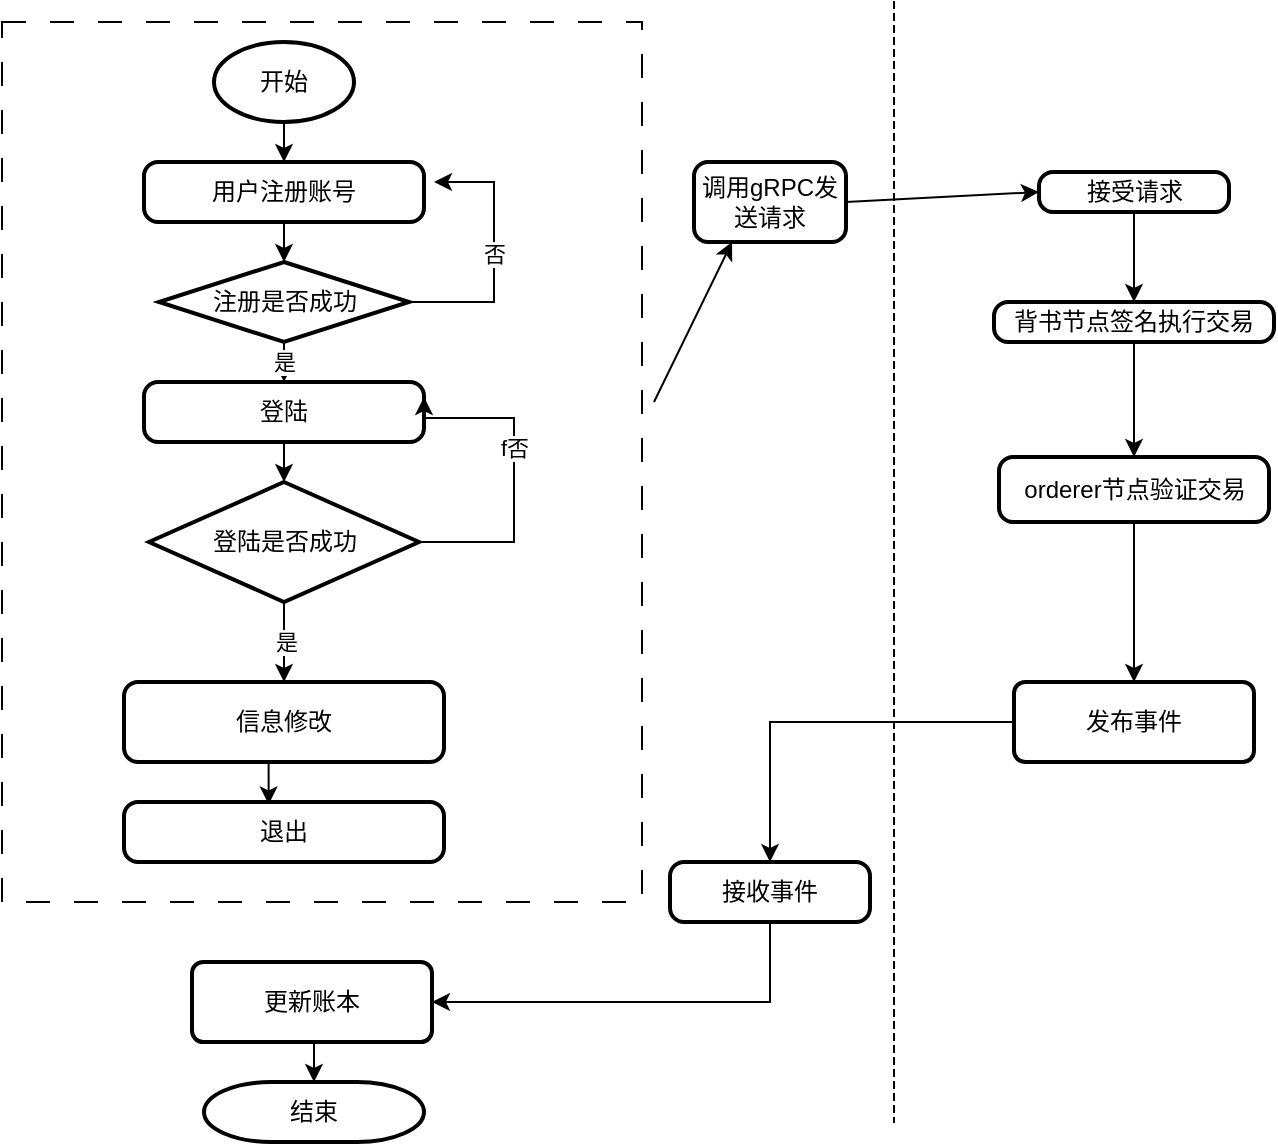 <mxfile version="21.0.10" type="github">
  <diagram name="第 1 页" id="_f3VkZfK49SJIdvqv1PQ">
    <mxGraphModel dx="711" dy="535" grid="1" gridSize="10" guides="1" tooltips="1" connect="1" arrows="1" fold="1" page="1" pageScale="1" pageWidth="827" pageHeight="1169" math="0" shadow="0">
      <root>
        <mxCell id="0" />
        <mxCell id="1" parent="0" />
        <mxCell id="49JFHJjCyomQYpKsZIVs-29" value="" style="verticalLabelPosition=bottom;verticalAlign=top;html=1;shape=mxgraph.basic.rect;fillColor2=none;strokeWidth=1;size=20;indent=5;dashed=1;dashPattern=12 12;" vertex="1" parent="1">
          <mxGeometry x="94" y="30" width="320" height="440" as="geometry" />
        </mxCell>
        <mxCell id="49JFHJjCyomQYpKsZIVs-5" style="edgeStyle=orthogonalEdgeStyle;rounded=0;orthogonalLoop=1;jettySize=auto;html=1;exitX=0.5;exitY=1;exitDx=0;exitDy=0;exitPerimeter=0;entryX=0.5;entryY=0;entryDx=0;entryDy=0;" edge="1" parent="1" source="49JFHJjCyomQYpKsZIVs-1" target="49JFHJjCyomQYpKsZIVs-2">
          <mxGeometry relative="1" as="geometry" />
        </mxCell>
        <mxCell id="49JFHJjCyomQYpKsZIVs-1" value="开始" style="strokeWidth=2;html=1;shape=mxgraph.flowchart.start_1;whiteSpace=wrap;" vertex="1" parent="1">
          <mxGeometry x="200" y="40" width="70" height="40" as="geometry" />
        </mxCell>
        <mxCell id="49JFHJjCyomQYpKsZIVs-6" style="edgeStyle=orthogonalEdgeStyle;rounded=0;orthogonalLoop=1;jettySize=auto;html=1;exitX=0.5;exitY=1;exitDx=0;exitDy=0;entryX=0.5;entryY=0;entryDx=0;entryDy=0;entryPerimeter=0;" edge="1" parent="1" source="49JFHJjCyomQYpKsZIVs-2" target="49JFHJjCyomQYpKsZIVs-3">
          <mxGeometry relative="1" as="geometry" />
        </mxCell>
        <mxCell id="49JFHJjCyomQYpKsZIVs-2" value="用户注册账号" style="rounded=1;whiteSpace=wrap;html=1;absoluteArcSize=1;arcSize=14;strokeWidth=2;" vertex="1" parent="1">
          <mxGeometry x="165" y="100" width="140" height="30" as="geometry" />
        </mxCell>
        <mxCell id="49JFHJjCyomQYpKsZIVs-10" value="是" style="edgeStyle=orthogonalEdgeStyle;rounded=0;orthogonalLoop=1;jettySize=auto;html=1;exitX=0.5;exitY=1;exitDx=0;exitDy=0;exitPerimeter=0;entryX=0.5;entryY=0;entryDx=0;entryDy=0;" edge="1" parent="1" source="49JFHJjCyomQYpKsZIVs-3" target="49JFHJjCyomQYpKsZIVs-8">
          <mxGeometry relative="1" as="geometry" />
        </mxCell>
        <mxCell id="49JFHJjCyomQYpKsZIVs-15" value="否" style="edgeStyle=orthogonalEdgeStyle;rounded=0;orthogonalLoop=1;jettySize=auto;html=1;exitX=1;exitY=0.5;exitDx=0;exitDy=0;exitPerimeter=0;" edge="1" parent="1" source="49JFHJjCyomQYpKsZIVs-3">
          <mxGeometry relative="1" as="geometry">
            <mxPoint x="310" y="110" as="targetPoint" />
            <Array as="points">
              <mxPoint x="340" y="170" />
              <mxPoint x="340" y="110" />
            </Array>
          </mxGeometry>
        </mxCell>
        <mxCell id="49JFHJjCyomQYpKsZIVs-3" value="注册是否成功" style="strokeWidth=2;html=1;shape=mxgraph.flowchart.decision;whiteSpace=wrap;" vertex="1" parent="1">
          <mxGeometry x="172.5" y="150" width="125" height="40" as="geometry" />
        </mxCell>
        <mxCell id="49JFHJjCyomQYpKsZIVs-11" style="edgeStyle=orthogonalEdgeStyle;rounded=0;orthogonalLoop=1;jettySize=auto;html=1;exitX=0.5;exitY=1;exitDx=0;exitDy=0;entryX=0.5;entryY=0;entryDx=0;entryDy=0;entryPerimeter=0;" edge="1" parent="1" source="49JFHJjCyomQYpKsZIVs-8" target="49JFHJjCyomQYpKsZIVs-9">
          <mxGeometry relative="1" as="geometry" />
        </mxCell>
        <mxCell id="49JFHJjCyomQYpKsZIVs-8" value="登陆" style="rounded=1;whiteSpace=wrap;html=1;absoluteArcSize=1;arcSize=14;strokeWidth=2;" vertex="1" parent="1">
          <mxGeometry x="165" y="210" width="140" height="30" as="geometry" />
        </mxCell>
        <mxCell id="49JFHJjCyomQYpKsZIVs-13" value="是" style="edgeStyle=orthogonalEdgeStyle;rounded=0;orthogonalLoop=1;jettySize=auto;html=1;" edge="1" parent="1" source="49JFHJjCyomQYpKsZIVs-9">
          <mxGeometry relative="1" as="geometry">
            <mxPoint x="235" y="360" as="targetPoint" />
          </mxGeometry>
        </mxCell>
        <mxCell id="49JFHJjCyomQYpKsZIVs-18" value="f否" style="edgeStyle=orthogonalEdgeStyle;rounded=0;orthogonalLoop=1;jettySize=auto;html=1;exitX=1;exitY=0.5;exitDx=0;exitDy=0;exitPerimeter=0;entryX=1;entryY=0.25;entryDx=0;entryDy=0;" edge="1" parent="1" source="49JFHJjCyomQYpKsZIVs-9" target="49JFHJjCyomQYpKsZIVs-8">
          <mxGeometry x="0.146" relative="1" as="geometry">
            <Array as="points">
              <mxPoint x="350" y="290" />
              <mxPoint x="350" y="228" />
              <mxPoint x="305" y="228" />
            </Array>
            <mxPoint as="offset" />
          </mxGeometry>
        </mxCell>
        <mxCell id="49JFHJjCyomQYpKsZIVs-9" value="登陆是否成功" style="strokeWidth=2;html=1;shape=mxgraph.flowchart.decision;whiteSpace=wrap;" vertex="1" parent="1">
          <mxGeometry x="167.5" y="260" width="135" height="60" as="geometry" />
        </mxCell>
        <mxCell id="49JFHJjCyomQYpKsZIVs-19" style="edgeStyle=orthogonalEdgeStyle;rounded=0;orthogonalLoop=1;jettySize=auto;html=1;exitX=0.5;exitY=1;exitDx=0;exitDy=0;entryX=0.452;entryY=0.04;entryDx=0;entryDy=0;entryPerimeter=0;" edge="1" parent="1" target="49JFHJjCyomQYpKsZIVs-14">
          <mxGeometry relative="1" as="geometry">
            <mxPoint x="235" y="390" as="sourcePoint" />
          </mxGeometry>
        </mxCell>
        <mxCell id="49JFHJjCyomQYpKsZIVs-14" value="退出" style="rounded=1;whiteSpace=wrap;html=1;absoluteArcSize=1;arcSize=14;strokeWidth=2;" vertex="1" parent="1">
          <mxGeometry x="155" y="420" width="160" height="30" as="geometry" />
        </mxCell>
        <mxCell id="49JFHJjCyomQYpKsZIVs-20" value="" style="shape=partialRectangle;fillColor=none;align=left;verticalAlign=middle;strokeColor=none;spacingLeft=34;rotatable=0;points=[[0,0.5],[1,0.5]];portConstraint=eastwest;dropTarget=0;dashed=1;dashPattern=12 12;" vertex="1" parent="1">
          <mxGeometry x="510" y="20" width="90" height="560" as="geometry" />
        </mxCell>
        <mxCell id="49JFHJjCyomQYpKsZIVs-21" value="" style="shape=partialRectangle;top=0;left=0;bottom=0;fillColor=none;stokeWidth=1;dashed=1;align=left;verticalAlign=middle;spacingLeft=4;spacingRight=4;overflow=hidden;rotatable=0;points=[];portConstraint=eastwest;part=1;" vertex="1" connectable="0" parent="49JFHJjCyomQYpKsZIVs-20">
          <mxGeometry width="30" height="560" as="geometry" />
        </mxCell>
        <mxCell id="49JFHJjCyomQYpKsZIVs-54" style="rounded=0;orthogonalLoop=1;jettySize=auto;html=1;exitX=1;exitY=0.5;exitDx=0;exitDy=0;entryX=0;entryY=0.5;entryDx=0;entryDy=0;" edge="1" parent="1" source="49JFHJjCyomQYpKsZIVs-22" target="49JFHJjCyomQYpKsZIVs-23">
          <mxGeometry relative="1" as="geometry" />
        </mxCell>
        <mxCell id="49JFHJjCyomQYpKsZIVs-22" value="调用gRPC发送请求" style="rounded=1;whiteSpace=wrap;html=1;absoluteArcSize=1;arcSize=14;strokeWidth=2;" vertex="1" parent="1">
          <mxGeometry x="440" y="100" width="76" height="40" as="geometry" />
        </mxCell>
        <mxCell id="49JFHJjCyomQYpKsZIVs-55" style="edgeStyle=orthogonalEdgeStyle;rounded=0;orthogonalLoop=1;jettySize=auto;html=1;exitX=0.5;exitY=1;exitDx=0;exitDy=0;entryX=0.5;entryY=0;entryDx=0;entryDy=0;" edge="1" parent="1" source="49JFHJjCyomQYpKsZIVs-23" target="49JFHJjCyomQYpKsZIVs-24">
          <mxGeometry relative="1" as="geometry" />
        </mxCell>
        <mxCell id="49JFHJjCyomQYpKsZIVs-23" value="接受请求" style="rounded=1;whiteSpace=wrap;html=1;absoluteArcSize=1;arcSize=14;strokeWidth=2;" vertex="1" parent="1">
          <mxGeometry x="612.5" y="105" width="95" height="20" as="geometry" />
        </mxCell>
        <mxCell id="49JFHJjCyomQYpKsZIVs-56" style="edgeStyle=orthogonalEdgeStyle;rounded=0;orthogonalLoop=1;jettySize=auto;html=1;exitX=0.5;exitY=1;exitDx=0;exitDy=0;" edge="1" parent="1" source="49JFHJjCyomQYpKsZIVs-24" target="49JFHJjCyomQYpKsZIVs-25">
          <mxGeometry relative="1" as="geometry" />
        </mxCell>
        <mxCell id="49JFHJjCyomQYpKsZIVs-24" value="背书节点签名执行交易" style="rounded=1;whiteSpace=wrap;html=1;absoluteArcSize=1;arcSize=14;strokeWidth=2;" vertex="1" parent="1">
          <mxGeometry x="590" y="170" width="140" height="20" as="geometry" />
        </mxCell>
        <mxCell id="49JFHJjCyomQYpKsZIVs-25" value="orderer节点验证交易" style="rounded=1;whiteSpace=wrap;html=1;absoluteArcSize=1;arcSize=14;strokeWidth=2;" vertex="1" parent="1">
          <mxGeometry x="592.5" y="247.5" width="135" height="32.5" as="geometry" />
        </mxCell>
        <mxCell id="49JFHJjCyomQYpKsZIVs-58" value="" style="edgeStyle=orthogonalEdgeStyle;rounded=0;orthogonalLoop=1;jettySize=auto;html=1;exitX=0.5;exitY=1;exitDx=0;exitDy=0;" edge="1" parent="1" source="49JFHJjCyomQYpKsZIVs-25" target="49JFHJjCyomQYpKsZIVs-57">
          <mxGeometry relative="1" as="geometry">
            <mxPoint x="655" y="380" as="sourcePoint" />
          </mxGeometry>
        </mxCell>
        <mxCell id="49JFHJjCyomQYpKsZIVs-52" value="信息修改" style="rounded=1;whiteSpace=wrap;html=1;absoluteArcSize=1;arcSize=14;strokeWidth=2;" vertex="1" parent="1">
          <mxGeometry x="155" y="360" width="160" height="40" as="geometry" />
        </mxCell>
        <mxCell id="49JFHJjCyomQYpKsZIVs-53" value="" style="edgeStyle=none;orthogonalLoop=1;jettySize=auto;html=1;rounded=0;entryX=0.25;entryY=1;entryDx=0;entryDy=0;" edge="1" parent="1" target="49JFHJjCyomQYpKsZIVs-22">
          <mxGeometry width="80" relative="1" as="geometry">
            <mxPoint x="420" y="220" as="sourcePoint" />
            <mxPoint x="500" y="220" as="targetPoint" />
            <Array as="points" />
          </mxGeometry>
        </mxCell>
        <mxCell id="49JFHJjCyomQYpKsZIVs-63" style="edgeStyle=orthogonalEdgeStyle;rounded=0;orthogonalLoop=1;jettySize=auto;html=1;exitX=0;exitY=0.5;exitDx=0;exitDy=0;" edge="1" parent="1" source="49JFHJjCyomQYpKsZIVs-57" target="49JFHJjCyomQYpKsZIVs-62">
          <mxGeometry relative="1" as="geometry" />
        </mxCell>
        <mxCell id="49JFHJjCyomQYpKsZIVs-57" value="发布事件" style="rounded=1;whiteSpace=wrap;html=1;arcSize=14;strokeWidth=2;" vertex="1" parent="1">
          <mxGeometry x="600" y="360" width="120" height="40" as="geometry" />
        </mxCell>
        <mxCell id="49JFHJjCyomQYpKsZIVs-69" style="edgeStyle=orthogonalEdgeStyle;rounded=0;orthogonalLoop=1;jettySize=auto;html=1;exitX=0.5;exitY=1;exitDx=0;exitDy=0;entryX=1;entryY=0.5;entryDx=0;entryDy=0;" edge="1" parent="1" source="49JFHJjCyomQYpKsZIVs-62" target="49JFHJjCyomQYpKsZIVs-64">
          <mxGeometry relative="1" as="geometry" />
        </mxCell>
        <mxCell id="49JFHJjCyomQYpKsZIVs-62" value="接收事件" style="rounded=1;whiteSpace=wrap;html=1;absoluteArcSize=1;arcSize=14;strokeWidth=2;" vertex="1" parent="1">
          <mxGeometry x="428" y="450" width="100" height="30" as="geometry" />
        </mxCell>
        <mxCell id="49JFHJjCyomQYpKsZIVs-68" style="edgeStyle=orthogonalEdgeStyle;rounded=0;orthogonalLoop=1;jettySize=auto;html=1;exitX=0.5;exitY=1;exitDx=0;exitDy=0;entryX=0.5;entryY=0;entryDx=0;entryDy=0;entryPerimeter=0;" edge="1" parent="1" source="49JFHJjCyomQYpKsZIVs-64" target="49JFHJjCyomQYpKsZIVs-66">
          <mxGeometry relative="1" as="geometry" />
        </mxCell>
        <mxCell id="49JFHJjCyomQYpKsZIVs-64" value="更新账本" style="rounded=1;whiteSpace=wrap;html=1;arcSize=14;strokeWidth=2;" vertex="1" parent="1">
          <mxGeometry x="189" y="500" width="120" height="40" as="geometry" />
        </mxCell>
        <mxCell id="49JFHJjCyomQYpKsZIVs-66" value="结束" style="strokeWidth=2;html=1;shape=mxgraph.flowchart.terminator;whiteSpace=wrap;" vertex="1" parent="1">
          <mxGeometry x="195" y="560" width="110" height="30" as="geometry" />
        </mxCell>
      </root>
    </mxGraphModel>
  </diagram>
</mxfile>
